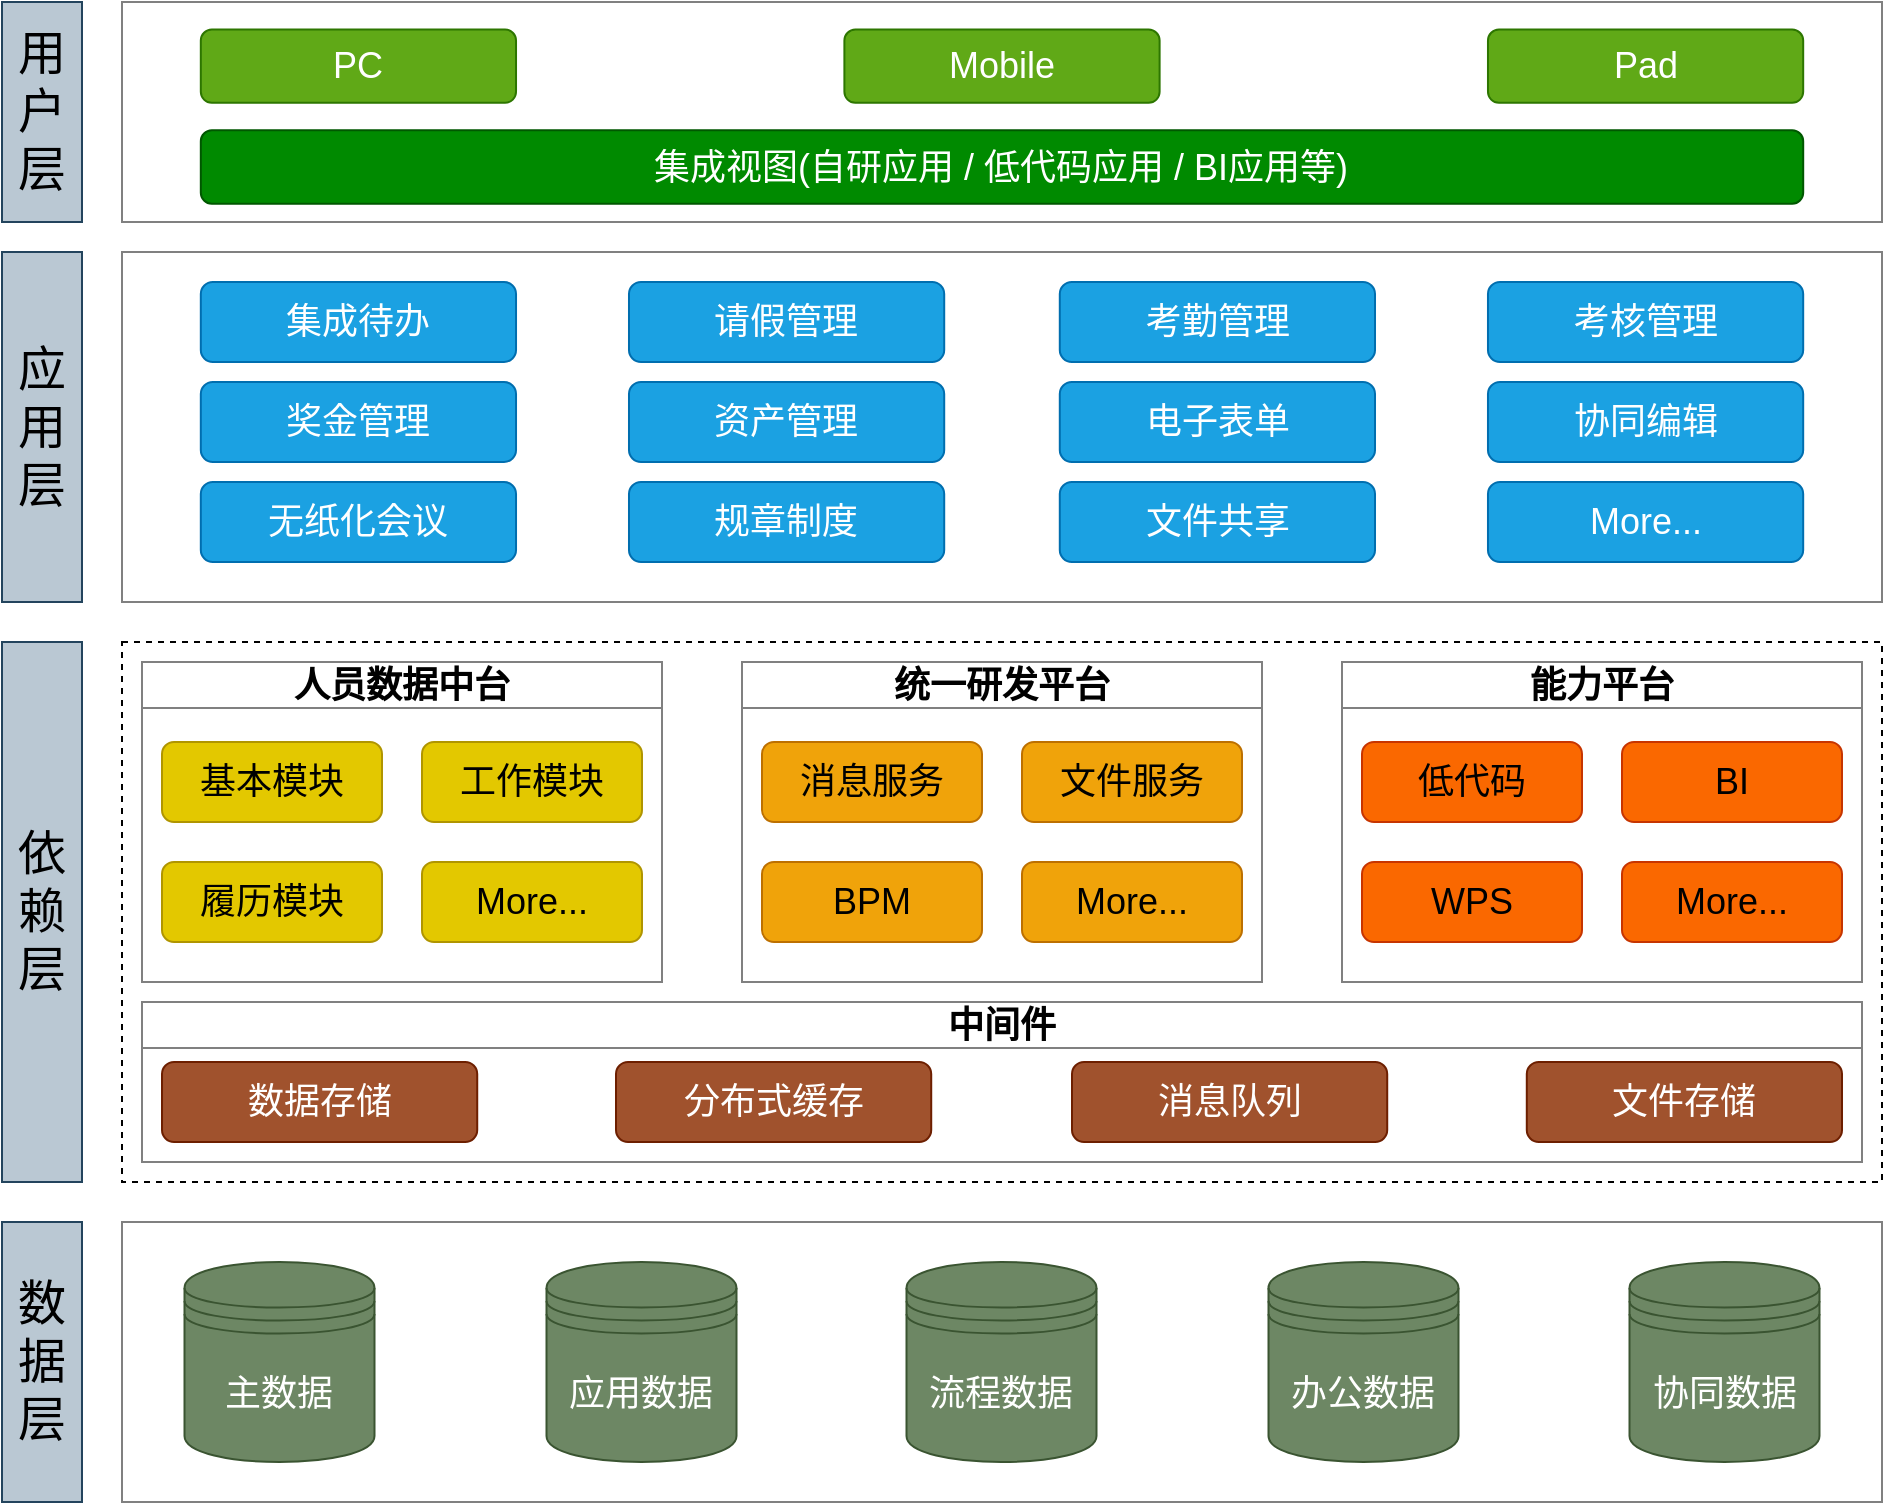 <mxfile version="21.6.6" type="github">
  <diagram name="Page-1" id="RexE0t5KJpk72uqxKkzB">
    <mxGraphModel dx="1194" dy="772" grid="1" gridSize="10" guides="1" tooltips="1" connect="1" arrows="1" fold="1" page="1" pageScale="1" pageWidth="850" pageHeight="1100" math="0" shadow="0">
      <root>
        <mxCell id="0" />
        <mxCell id="1" parent="0" />
        <mxCell id="ITDcqpuh0zd9whu8jUeQ-25" value="" style="rounded=0;whiteSpace=wrap;html=1;dashed=1;" parent="1" vertex="1">
          <mxGeometry x="360" y="340" width="880" height="270" as="geometry" />
        </mxCell>
        <mxCell id="823Ag8BkQwnhU8hH5zW2-1" value="" style="rounded=0;whiteSpace=wrap;html=1;strokeColor=#808080;" parent="1" vertex="1">
          <mxGeometry x="360" y="630" width="880" height="140" as="geometry" />
        </mxCell>
        <mxCell id="f_iQ6DCHyj7Kh1NXjfoB-13" value="&lt;font size=&quot;5&quot;&gt;应用层&lt;/font&gt;" style="rounded=0;whiteSpace=wrap;html=1;fillColor=#bac8d3;strokeColor=#23445d;" parent="1" vertex="1">
          <mxGeometry x="300" y="145" width="40" height="175" as="geometry" />
        </mxCell>
        <mxCell id="f_iQ6DCHyj7Kh1NXjfoB-41" value="&lt;font size=&quot;5&quot;&gt;依赖层&lt;/font&gt;" style="rounded=0;whiteSpace=wrap;html=1;fillColor=#bac8d3;strokeColor=#23445d;" parent="1" vertex="1">
          <mxGeometry x="300" y="340" width="40" height="270" as="geometry" />
        </mxCell>
        <mxCell id="f_iQ6DCHyj7Kh1NXjfoB-43" value="" style="group" parent="1" vertex="1" connectable="0">
          <mxGeometry x="360" y="145" width="880" height="175" as="geometry" />
        </mxCell>
        <mxCell id="ITDcqpuh0zd9whu8jUeQ-23" value="" style="rounded=0;whiteSpace=wrap;html=1;flipH=0;flipV=1;container=0;strokeColor=#808080;" parent="f_iQ6DCHyj7Kh1NXjfoB-43" vertex="1">
          <mxGeometry width="880" height="175" as="geometry" />
        </mxCell>
        <mxCell id="f_iQ6DCHyj7Kh1NXjfoB-25" value="&lt;font size=&quot;4&quot;&gt;集成待办&lt;/font&gt;" style="rounded=1;whiteSpace=wrap;html=1;fillColor=#1ba1e2;fontColor=#ffffff;strokeColor=#006EAF;" parent="f_iQ6DCHyj7Kh1NXjfoB-43" vertex="1">
          <mxGeometry x="39.403" y="15" width="157.612" height="40" as="geometry" />
        </mxCell>
        <mxCell id="f_iQ6DCHyj7Kh1NXjfoB-26" value="&lt;font size=&quot;4&quot;&gt;请假管理&lt;/font&gt;" style="rounded=1;whiteSpace=wrap;html=1;fillColor=#1ba1e2;fontColor=#ffffff;strokeColor=#006EAF;" parent="f_iQ6DCHyj7Kh1NXjfoB-43" vertex="1">
          <mxGeometry x="253.493" y="15" width="157.612" height="40" as="geometry" />
        </mxCell>
        <mxCell id="f_iQ6DCHyj7Kh1NXjfoB-27" value="&lt;font size=&quot;4&quot;&gt;考勤管理&lt;/font&gt;" style="rounded=1;whiteSpace=wrap;html=1;fillColor=#1ba1e2;fontColor=#ffffff;strokeColor=#006EAF;" parent="f_iQ6DCHyj7Kh1NXjfoB-43" vertex="1">
          <mxGeometry x="468.896" y="15" width="157.612" height="40" as="geometry" />
        </mxCell>
        <mxCell id="f_iQ6DCHyj7Kh1NXjfoB-28" value="&lt;font size=&quot;4&quot;&gt;考核管理&lt;/font&gt;" style="rounded=1;whiteSpace=wrap;html=1;fillColor=#1ba1e2;fontColor=#ffffff;strokeColor=#006EAF;" parent="f_iQ6DCHyj7Kh1NXjfoB-43" vertex="1">
          <mxGeometry x="682.985" y="15" width="157.612" height="40" as="geometry" />
        </mxCell>
        <mxCell id="f_iQ6DCHyj7Kh1NXjfoB-33" value="&lt;font size=&quot;4&quot;&gt;奖金管理&lt;/font&gt;" style="rounded=1;whiteSpace=wrap;html=1;fillColor=#1ba1e2;fontColor=#ffffff;strokeColor=#006EAF;" parent="f_iQ6DCHyj7Kh1NXjfoB-43" vertex="1">
          <mxGeometry x="39.403" y="65" width="157.612" height="40" as="geometry" />
        </mxCell>
        <mxCell id="f_iQ6DCHyj7Kh1NXjfoB-34" value="&lt;font size=&quot;4&quot;&gt;资产管理&lt;/font&gt;" style="rounded=1;whiteSpace=wrap;html=1;fillColor=#1ba1e2;fontColor=#ffffff;strokeColor=#006EAF;" parent="f_iQ6DCHyj7Kh1NXjfoB-43" vertex="1">
          <mxGeometry x="253.493" y="65" width="157.612" height="40" as="geometry" />
        </mxCell>
        <mxCell id="f_iQ6DCHyj7Kh1NXjfoB-35" value="&lt;font style=&quot;font-size: 18px;&quot;&gt;电子表单&lt;/font&gt;" style="rounded=1;whiteSpace=wrap;html=1;fillColor=#1ba1e2;fontColor=#ffffff;strokeColor=#006EAF;" parent="f_iQ6DCHyj7Kh1NXjfoB-43" vertex="1">
          <mxGeometry x="468.896" y="65" width="157.612" height="40" as="geometry" />
        </mxCell>
        <mxCell id="f_iQ6DCHyj7Kh1NXjfoB-36" value="&lt;font size=&quot;4&quot;&gt;协同编辑&lt;/font&gt;" style="rounded=1;whiteSpace=wrap;html=1;fillColor=#1ba1e2;fontColor=#ffffff;strokeColor=#006EAF;" parent="f_iQ6DCHyj7Kh1NXjfoB-43" vertex="1">
          <mxGeometry x="682.985" y="65" width="157.612" height="40" as="geometry" />
        </mxCell>
        <mxCell id="f_iQ6DCHyj7Kh1NXjfoB-37" value="&lt;font size=&quot;4&quot;&gt;无纸化会议&lt;/font&gt;" style="rounded=1;whiteSpace=wrap;html=1;fillColor=#1ba1e2;fontColor=#ffffff;strokeColor=#006EAF;" parent="f_iQ6DCHyj7Kh1NXjfoB-43" vertex="1">
          <mxGeometry x="39.403" y="115" width="157.612" height="40" as="geometry" />
        </mxCell>
        <mxCell id="f_iQ6DCHyj7Kh1NXjfoB-38" value="&lt;font size=&quot;4&quot;&gt;规章制度&lt;/font&gt;" style="rounded=1;whiteSpace=wrap;html=1;fillColor=#1ba1e2;fontColor=#ffffff;strokeColor=#006EAF;" parent="f_iQ6DCHyj7Kh1NXjfoB-43" vertex="1">
          <mxGeometry x="253.493" y="115" width="157.612" height="40" as="geometry" />
        </mxCell>
        <mxCell id="f_iQ6DCHyj7Kh1NXjfoB-39" value="&lt;font size=&quot;4&quot;&gt;文件共享&lt;/font&gt;" style="rounded=1;whiteSpace=wrap;html=1;fillColor=#1ba1e2;fontColor=#ffffff;strokeColor=#006EAF;" parent="f_iQ6DCHyj7Kh1NXjfoB-43" vertex="1">
          <mxGeometry x="468.896" y="115" width="157.612" height="40" as="geometry" />
        </mxCell>
        <mxCell id="f_iQ6DCHyj7Kh1NXjfoB-40" value="&lt;font size=&quot;4&quot;&gt;More...&lt;/font&gt;" style="rounded=1;whiteSpace=wrap;html=1;fillColor=#1ba1e2;fontColor=#ffffff;strokeColor=#006EAF;" parent="f_iQ6DCHyj7Kh1NXjfoB-43" vertex="1">
          <mxGeometry x="682.985" y="115" width="157.612" height="40" as="geometry" />
        </mxCell>
        <mxCell id="f_iQ6DCHyj7Kh1NXjfoB-2" value="&lt;font size=&quot;5&quot;&gt;用户层&lt;/font&gt;" style="rounded=0;whiteSpace=wrap;html=1;fillColor=#bac8d3;strokeColor=#23445d;" parent="1" vertex="1">
          <mxGeometry x="300" y="20" width="40" height="110" as="geometry" />
        </mxCell>
        <mxCell id="f_iQ6DCHyj7Kh1NXjfoB-44" value="" style="group" parent="1" vertex="1" connectable="0">
          <mxGeometry x="360" y="20" width="880" height="110" as="geometry" />
        </mxCell>
        <mxCell id="823Ag8BkQwnhU8hH5zW2-2" value="" style="rounded=0;whiteSpace=wrap;html=1;strokeColor=#808080;" parent="f_iQ6DCHyj7Kh1NXjfoB-44" vertex="1">
          <mxGeometry width="880" height="110" as="geometry" />
        </mxCell>
        <mxCell id="f_iQ6DCHyj7Kh1NXjfoB-7" value="&lt;font size=&quot;4&quot;&gt;PC&lt;/font&gt;" style="rounded=1;whiteSpace=wrap;html=1;fillColor=#60a917;fontColor=#ffffff;strokeColor=#2D7600;" parent="f_iQ6DCHyj7Kh1NXjfoB-44" vertex="1">
          <mxGeometry x="39.403" y="13.75" width="157.612" height="36.667" as="geometry" />
        </mxCell>
        <mxCell id="f_iQ6DCHyj7Kh1NXjfoB-8" value="&lt;font size=&quot;4&quot;&gt;Mobile&lt;/font&gt;" style="rounded=1;whiteSpace=wrap;html=1;fillColor=#60a917;fontColor=#ffffff;strokeColor=#2D7600;" parent="f_iQ6DCHyj7Kh1NXjfoB-44" vertex="1">
          <mxGeometry x="361.194" y="13.75" width="157.612" height="36.667" as="geometry" />
        </mxCell>
        <mxCell id="f_iQ6DCHyj7Kh1NXjfoB-9" value="&lt;font size=&quot;4&quot;&gt;Pad&lt;/font&gt;" style="rounded=1;whiteSpace=wrap;html=1;fillColor=#60a917;fontColor=#ffffff;strokeColor=#2D7600;" parent="f_iQ6DCHyj7Kh1NXjfoB-44" vertex="1">
          <mxGeometry x="682.985" y="13.75" width="157.612" height="36.667" as="geometry" />
        </mxCell>
        <mxCell id="f_iQ6DCHyj7Kh1NXjfoB-11" value="&lt;font size=&quot;4&quot;&gt;集成视图(自研应用 / 低代码应用 / BI应用等)&lt;/font&gt;" style="rounded=1;whiteSpace=wrap;html=1;fillColor=#008a00;fontColor=#ffffff;strokeColor=#005700;" parent="f_iQ6DCHyj7Kh1NXjfoB-44" vertex="1">
          <mxGeometry x="39.403" y="64.167" width="801.194" height="36.667" as="geometry" />
        </mxCell>
        <mxCell id="f_iQ6DCHyj7Kh1NXjfoB-52" value="&lt;font size=&quot;4&quot;&gt;基本模块&lt;/font&gt;" style="rounded=1;whiteSpace=wrap;html=1;fillColor=#e3c800;strokeColor=#B09500;fontColor=#000000;" parent="1" vertex="1">
          <mxGeometry x="380" y="390" width="110" height="40" as="geometry" />
        </mxCell>
        <mxCell id="f_iQ6DCHyj7Kh1NXjfoB-56" value="&lt;font size=&quot;4&quot;&gt;文件服务&lt;/font&gt;" style="rounded=1;whiteSpace=wrap;html=1;fillColor=#f0a30a;strokeColor=#BD7000;fontColor=#000000;" parent="1" vertex="1">
          <mxGeometry x="810" y="390" width="110" height="40" as="geometry" />
        </mxCell>
        <mxCell id="f_iQ6DCHyj7Kh1NXjfoB-57" value="&lt;font size=&quot;4&quot;&gt;消息服务&lt;/font&gt;" style="rounded=1;whiteSpace=wrap;html=1;fillColor=#f0a30a;strokeColor=#BD7000;fontColor=#000000;" parent="1" vertex="1">
          <mxGeometry x="680" y="390" width="110" height="40" as="geometry" />
        </mxCell>
        <mxCell id="f_iQ6DCHyj7Kh1NXjfoB-60" value="&lt;font size=&quot;4&quot;&gt;BI&lt;/font&gt;" style="rounded=1;whiteSpace=wrap;html=1;fillColor=#fa6800;fontColor=#000000;strokeColor=#C73500;" parent="1" vertex="1">
          <mxGeometry x="1110" y="390" width="110" height="40" as="geometry" />
        </mxCell>
        <mxCell id="f_iQ6DCHyj7Kh1NXjfoB-61" value="&lt;font size=&quot;4&quot;&gt;低代码&lt;/font&gt;" style="rounded=1;whiteSpace=wrap;html=1;fillColor=#fa6800;fontColor=#000000;strokeColor=#C73500;" parent="1" vertex="1">
          <mxGeometry x="980" y="390" width="110" height="40" as="geometry" />
        </mxCell>
        <mxCell id="f_iQ6DCHyj7Kh1NXjfoB-62" value="&lt;font size=&quot;4&quot;&gt;More...&lt;/font&gt;" style="rounded=1;whiteSpace=wrap;html=1;fillColor=#e3c800;strokeColor=#B09500;fontColor=#000000;" parent="1" vertex="1">
          <mxGeometry x="510" y="450" width="110" height="40" as="geometry" />
        </mxCell>
        <mxCell id="f_iQ6DCHyj7Kh1NXjfoB-63" value="&lt;font size=&quot;4&quot;&gt;履历模块&lt;/font&gt;" style="rounded=1;whiteSpace=wrap;html=1;fillColor=#e3c800;strokeColor=#B09500;fontColor=#000000;" parent="1" vertex="1">
          <mxGeometry x="380" y="450" width="110" height="40" as="geometry" />
        </mxCell>
        <mxCell id="f_iQ6DCHyj7Kh1NXjfoB-72" value="&lt;font size=&quot;4&quot;&gt;More...&lt;/font&gt;" style="rounded=1;whiteSpace=wrap;html=1;fillColor=#fa6800;fontColor=#000000;strokeColor=#C73500;" parent="1" vertex="1">
          <mxGeometry x="1110" y="450" width="110" height="40" as="geometry" />
        </mxCell>
        <mxCell id="f_iQ6DCHyj7Kh1NXjfoB-73" value="&lt;font size=&quot;4&quot;&gt;WPS&lt;/font&gt;" style="rounded=1;whiteSpace=wrap;html=1;fillColor=#fa6800;fontColor=#000000;strokeColor=#C73500;" parent="1" vertex="1">
          <mxGeometry x="980" y="450" width="110" height="40" as="geometry" />
        </mxCell>
        <mxCell id="f_iQ6DCHyj7Kh1NXjfoB-45" value="&lt;font style=&quot;font-size: 18px;&quot;&gt;人员数据中台&lt;/font&gt;" style="swimlane;whiteSpace=wrap;html=1;startSize=23;strokeColor=#808080;" parent="1" vertex="1">
          <mxGeometry x="370" y="350" width="260" height="160" as="geometry">
            <mxRectangle x="370" y="350" width="150" height="30" as="alternateBounds" />
          </mxGeometry>
        </mxCell>
        <mxCell id="f_iQ6DCHyj7Kh1NXjfoB-53" value="&lt;font size=&quot;4&quot;&gt;工作模块&lt;/font&gt;" style="rounded=1;whiteSpace=wrap;html=1;fillColor=#e3c800;strokeColor=#B09500;fontColor=#000000;" parent="f_iQ6DCHyj7Kh1NXjfoB-45" vertex="1">
          <mxGeometry x="140" y="40" width="110" height="40" as="geometry" />
        </mxCell>
        <mxCell id="f_iQ6DCHyj7Kh1NXjfoB-50" value="&lt;font size=&quot;4&quot;&gt;统一研发平台&lt;/font&gt;" style="swimlane;whiteSpace=wrap;html=1;startSize=23;strokeColor=#808080;" parent="1" vertex="1">
          <mxGeometry x="670" y="350" width="260" height="160" as="geometry">
            <mxRectangle x="370" y="350" width="150" height="30" as="alternateBounds" />
          </mxGeometry>
        </mxCell>
        <mxCell id="f_iQ6DCHyj7Kh1NXjfoB-68" value="&lt;font size=&quot;4&quot;&gt;More...&lt;/font&gt;" style="rounded=1;whiteSpace=wrap;html=1;fillColor=#f0a30a;strokeColor=#BD7000;fontColor=#000000;" parent="f_iQ6DCHyj7Kh1NXjfoB-50" vertex="1">
          <mxGeometry x="140" y="100" width="110" height="40" as="geometry" />
        </mxCell>
        <mxCell id="f_iQ6DCHyj7Kh1NXjfoB-69" value="&lt;font size=&quot;4&quot;&gt;BPM&lt;/font&gt;" style="rounded=1;whiteSpace=wrap;html=1;fillColor=#f0a30a;strokeColor=#BD7000;fontColor=#000000;" parent="f_iQ6DCHyj7Kh1NXjfoB-50" vertex="1">
          <mxGeometry x="10" y="100" width="110" height="40" as="geometry" />
        </mxCell>
        <mxCell id="f_iQ6DCHyj7Kh1NXjfoB-51" value="&lt;font size=&quot;4&quot;&gt;能力平台&lt;/font&gt;" style="swimlane;whiteSpace=wrap;html=1;startSize=23;strokeColor=#808080;" parent="1" vertex="1">
          <mxGeometry x="970" y="350" width="260" height="160" as="geometry">
            <mxRectangle x="370" y="350" width="150" height="30" as="alternateBounds" />
          </mxGeometry>
        </mxCell>
        <mxCell id="f_iQ6DCHyj7Kh1NXjfoB-77" value="&lt;font size=&quot;5&quot;&gt;数据层&lt;/font&gt;" style="rounded=0;whiteSpace=wrap;html=1;fillColor=#bac8d3;strokeColor=#23445d;" parent="1" vertex="1">
          <mxGeometry x="300" y="630" width="40" height="140" as="geometry" />
        </mxCell>
        <mxCell id="f_iQ6DCHyj7Kh1NXjfoB-80" value="&lt;font style=&quot;font-size: 18px;&quot;&gt;中间件&lt;/font&gt;" style="swimlane;whiteSpace=wrap;html=1;strokeColor=#808080;" parent="1" vertex="1">
          <mxGeometry x="370" y="520" width="860" height="80" as="geometry" />
        </mxCell>
        <mxCell id="f_iQ6DCHyj7Kh1NXjfoB-81" value="&lt;font size=&quot;4&quot;&gt;数据存储&lt;/font&gt;" style="rounded=1;whiteSpace=wrap;html=1;fillColor=#a0522d;fontColor=#ffffff;strokeColor=#6D1F00;" parent="1" vertex="1">
          <mxGeometry x="380.003" y="550" width="157.612" height="40" as="geometry" />
        </mxCell>
        <mxCell id="f_iQ6DCHyj7Kh1NXjfoB-82" value="&lt;font size=&quot;4&quot;&gt;分布式缓存&lt;/font&gt;" style="rounded=1;whiteSpace=wrap;html=1;fillColor=#a0522d;fontColor=#ffffff;strokeColor=#6D1F00;" parent="1" vertex="1">
          <mxGeometry x="607" y="550" width="157.612" height="40" as="geometry" />
        </mxCell>
        <mxCell id="f_iQ6DCHyj7Kh1NXjfoB-85" value="&lt;font size=&quot;4&quot;&gt;消息队列&lt;/font&gt;" style="rounded=1;whiteSpace=wrap;html=1;fillColor=#a0522d;fontColor=#ffffff;strokeColor=#6D1F00;" parent="1" vertex="1">
          <mxGeometry x="835" y="550" width="157.612" height="40" as="geometry" />
        </mxCell>
        <mxCell id="f_iQ6DCHyj7Kh1NXjfoB-86" value="&lt;font size=&quot;4&quot;&gt;文件存储&lt;/font&gt;" style="rounded=1;whiteSpace=wrap;html=1;fillColor=#a0522d;fontColor=#ffffff;strokeColor=#6D1F00;" parent="1" vertex="1">
          <mxGeometry x="1062.393" y="550" width="157.612" height="40" as="geometry" />
        </mxCell>
        <mxCell id="f_iQ6DCHyj7Kh1NXjfoB-89" value="&lt;font style=&quot;font-size: 18px;&quot;&gt;主数据&lt;/font&gt;" style="shape=datastore;whiteSpace=wrap;html=1;fillColor=#6d8764;fontColor=#ffffff;strokeColor=#3A5431;" parent="1" vertex="1">
          <mxGeometry x="391.25" y="650" width="95" height="100" as="geometry" />
        </mxCell>
        <mxCell id="f_iQ6DCHyj7Kh1NXjfoB-90" value="&lt;font size=&quot;4&quot;&gt;应用数据&lt;/font&gt;" style="shape=datastore;whiteSpace=wrap;html=1;fillColor=#6d8764;fontColor=#ffffff;strokeColor=#3A5431;" parent="1" vertex="1">
          <mxGeometry x="572.25" y="650" width="95" height="100" as="geometry" />
        </mxCell>
        <mxCell id="f_iQ6DCHyj7Kh1NXjfoB-91" value="&lt;font size=&quot;4&quot;&gt;流程数据&lt;/font&gt;" style="shape=datastore;whiteSpace=wrap;html=1;fillColor=#6d8764;fontColor=#ffffff;strokeColor=#3A5431;" parent="1" vertex="1">
          <mxGeometry x="752.25" y="650" width="95" height="100" as="geometry" />
        </mxCell>
        <mxCell id="f_iQ6DCHyj7Kh1NXjfoB-92" value="&lt;font size=&quot;4&quot;&gt;办公数据&lt;/font&gt;" style="shape=datastore;whiteSpace=wrap;html=1;fillColor=#6d8764;fontColor=#ffffff;strokeColor=#3A5431;" parent="1" vertex="1">
          <mxGeometry x="933.25" y="650" width="95" height="100" as="geometry" />
        </mxCell>
        <mxCell id="f_iQ6DCHyj7Kh1NXjfoB-93" value="&lt;font size=&quot;4&quot;&gt;协同数据&lt;/font&gt;" style="shape=datastore;whiteSpace=wrap;html=1;fillColor=#6d8764;fontColor=#ffffff;strokeColor=#3A5431;" parent="1" vertex="1">
          <mxGeometry x="1113.75" y="650" width="95" height="100" as="geometry" />
        </mxCell>
      </root>
    </mxGraphModel>
  </diagram>
</mxfile>
